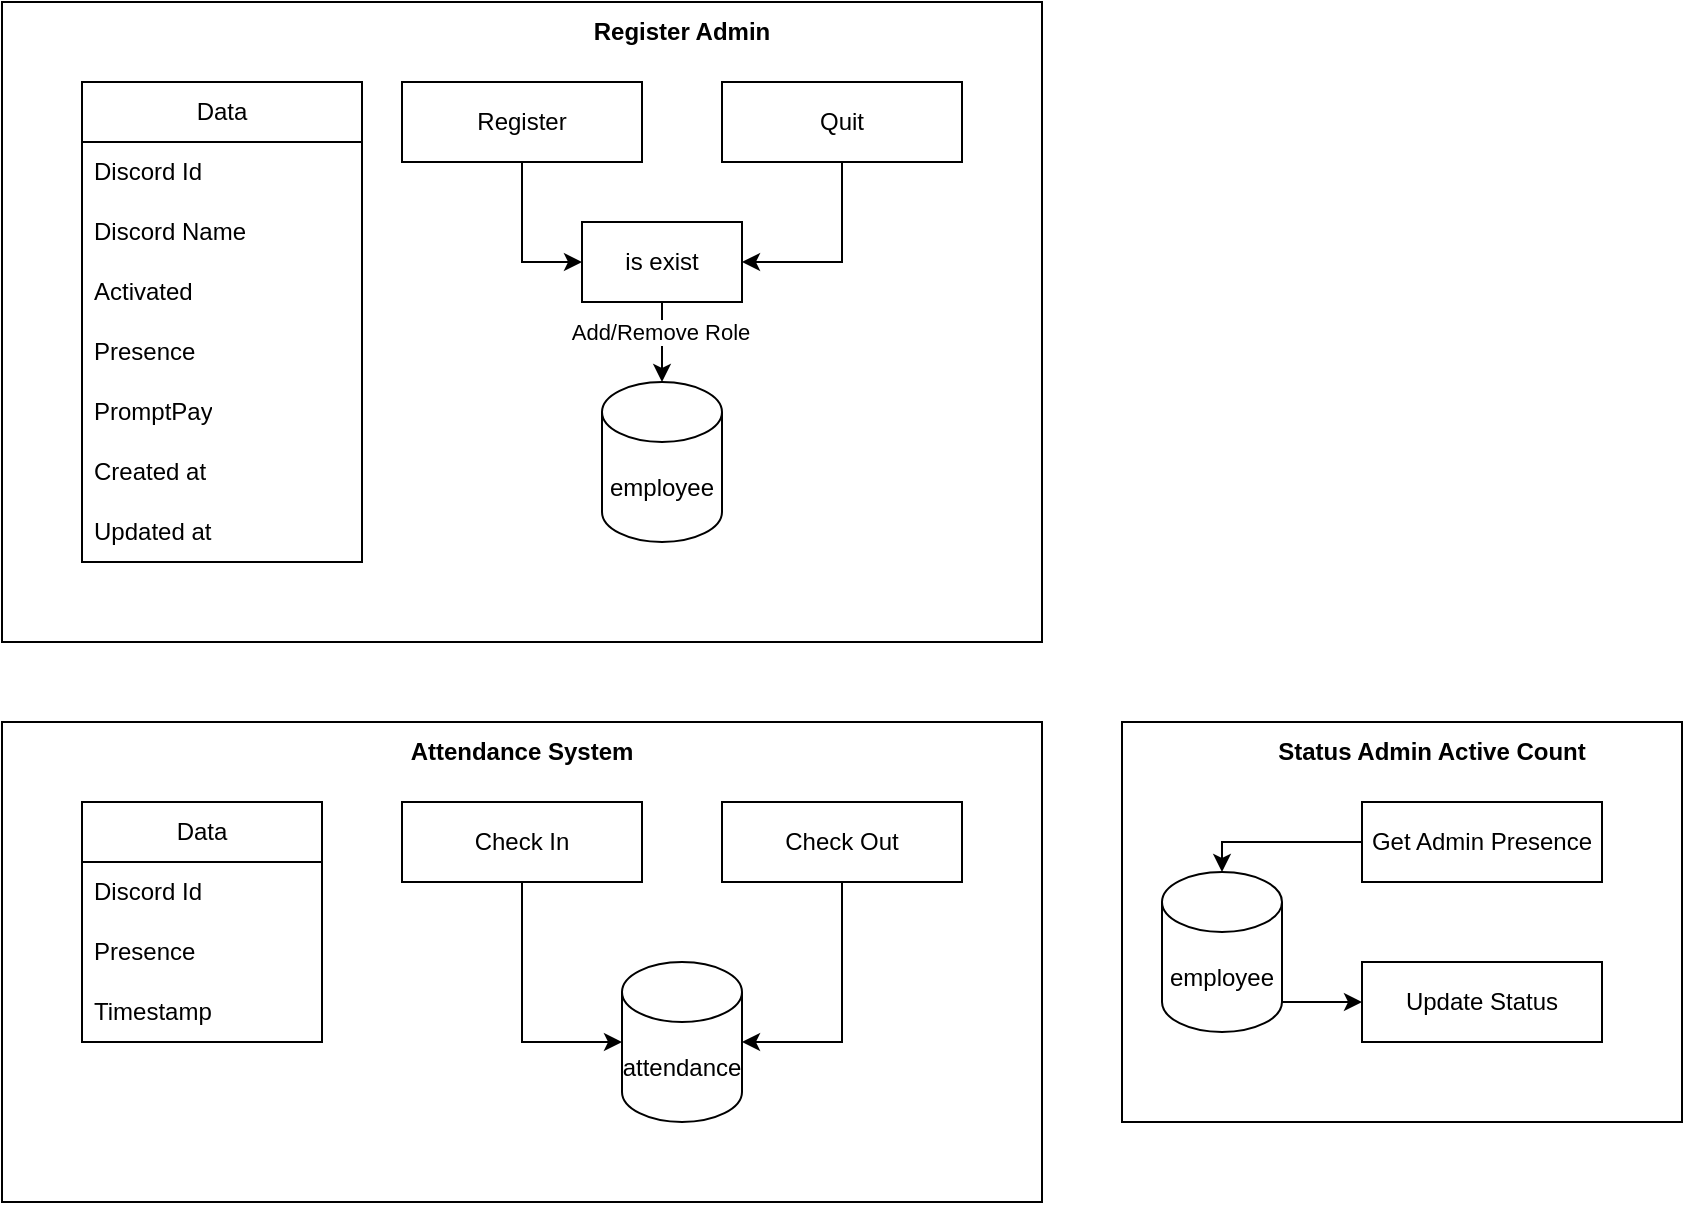 <mxfile version="21.6.1" type="github">
  <diagram name="Page-1" id="9KkLvjiodTEFNLk0Eatf">
    <mxGraphModel dx="989" dy="546" grid="1" gridSize="10" guides="1" tooltips="1" connect="1" arrows="1" fold="1" page="1" pageScale="1" pageWidth="4000" pageHeight="4000" math="0" shadow="0">
      <root>
        <mxCell id="0" />
        <mxCell id="1" parent="0" />
        <mxCell id="krdi9cmxqK3arJJjNhzq-42" value="" style="rounded=0;whiteSpace=wrap;html=1;" vertex="1" parent="1">
          <mxGeometry x="80" y="80" width="520" height="320" as="geometry" />
        </mxCell>
        <mxCell id="krdi9cmxqK3arJJjNhzq-24" value="" style="rounded=0;whiteSpace=wrap;html=1;" vertex="1" parent="1">
          <mxGeometry x="640" y="440" width="280" height="200" as="geometry" />
        </mxCell>
        <mxCell id="krdi9cmxqK3arJJjNhzq-13" value="" style="rounded=0;whiteSpace=wrap;html=1;" vertex="1" parent="1">
          <mxGeometry x="80" y="440" width="520" height="240" as="geometry" />
        </mxCell>
        <mxCell id="krdi9cmxqK3arJJjNhzq-11" style="edgeStyle=orthogonalEdgeStyle;rounded=0;orthogonalLoop=1;jettySize=auto;html=1;entryX=0;entryY=0.5;entryDx=0;entryDy=0;entryPerimeter=0;" edge="1" parent="1" source="krdi9cmxqK3arJJjNhzq-1" target="krdi9cmxqK3arJJjNhzq-10">
          <mxGeometry relative="1" as="geometry" />
        </mxCell>
        <mxCell id="krdi9cmxqK3arJJjNhzq-1" value="Check In" style="rounded=0;whiteSpace=wrap;html=1;" vertex="1" parent="1">
          <mxGeometry x="280" y="480" width="120" height="40" as="geometry" />
        </mxCell>
        <mxCell id="krdi9cmxqK3arJJjNhzq-12" style="edgeStyle=orthogonalEdgeStyle;rounded=0;orthogonalLoop=1;jettySize=auto;html=1;entryX=1;entryY=0.5;entryDx=0;entryDy=0;entryPerimeter=0;" edge="1" parent="1" source="krdi9cmxqK3arJJjNhzq-3" target="krdi9cmxqK3arJJjNhzq-10">
          <mxGeometry relative="1" as="geometry" />
        </mxCell>
        <mxCell id="krdi9cmxqK3arJJjNhzq-3" value="Check Out" style="rounded=0;whiteSpace=wrap;html=1;" vertex="1" parent="1">
          <mxGeometry x="440" y="480" width="120" height="40" as="geometry" />
        </mxCell>
        <mxCell id="krdi9cmxqK3arJJjNhzq-5" value="Data" style="swimlane;fontStyle=0;childLayout=stackLayout;horizontal=1;startSize=30;horizontalStack=0;resizeParent=1;resizeParentMax=0;resizeLast=0;collapsible=1;marginBottom=0;whiteSpace=wrap;html=1;" vertex="1" parent="1">
          <mxGeometry x="120" y="480" width="120" height="120" as="geometry" />
        </mxCell>
        <mxCell id="krdi9cmxqK3arJJjNhzq-6" value="Discord Id" style="text;strokeColor=none;fillColor=none;align=left;verticalAlign=middle;spacingLeft=4;spacingRight=4;overflow=hidden;points=[[0,0.5],[1,0.5]];portConstraint=eastwest;rotatable=0;whiteSpace=wrap;html=1;" vertex="1" parent="krdi9cmxqK3arJJjNhzq-5">
          <mxGeometry y="30" width="120" height="30" as="geometry" />
        </mxCell>
        <mxCell id="krdi9cmxqK3arJJjNhzq-9" value="Presence" style="text;strokeColor=none;fillColor=none;align=left;verticalAlign=middle;spacingLeft=4;spacingRight=4;overflow=hidden;points=[[0,0.5],[1,0.5]];portConstraint=eastwest;rotatable=0;whiteSpace=wrap;html=1;" vertex="1" parent="krdi9cmxqK3arJJjNhzq-5">
          <mxGeometry y="60" width="120" height="30" as="geometry" />
        </mxCell>
        <mxCell id="krdi9cmxqK3arJJjNhzq-8" value="Timestamp" style="text;strokeColor=none;fillColor=none;align=left;verticalAlign=middle;spacingLeft=4;spacingRight=4;overflow=hidden;points=[[0,0.5],[1,0.5]];portConstraint=eastwest;rotatable=0;whiteSpace=wrap;html=1;" vertex="1" parent="krdi9cmxqK3arJJjNhzq-5">
          <mxGeometry y="90" width="120" height="30" as="geometry" />
        </mxCell>
        <mxCell id="krdi9cmxqK3arJJjNhzq-10" value="attendance" style="shape=cylinder3;whiteSpace=wrap;html=1;boundedLbl=1;backgroundOutline=1;size=15;" vertex="1" parent="1">
          <mxGeometry x="390" y="560" width="60" height="80" as="geometry" />
        </mxCell>
        <mxCell id="krdi9cmxqK3arJJjNhzq-14" value="&lt;b&gt;Attendance System&lt;/b&gt;" style="text;html=1;strokeColor=none;fillColor=none;align=center;verticalAlign=middle;whiteSpace=wrap;rounded=0;" vertex="1" parent="1">
          <mxGeometry x="280" y="440" width="120" height="30" as="geometry" />
        </mxCell>
        <mxCell id="krdi9cmxqK3arJJjNhzq-15" value="&lt;b&gt;Status Admin Active Count&lt;/b&gt;" style="text;html=1;strokeColor=none;fillColor=none;align=center;verticalAlign=middle;whiteSpace=wrap;rounded=0;" vertex="1" parent="1">
          <mxGeometry x="710" y="440" width="170" height="30" as="geometry" />
        </mxCell>
        <mxCell id="krdi9cmxqK3arJJjNhzq-21" style="edgeStyle=orthogonalEdgeStyle;rounded=0;orthogonalLoop=1;jettySize=auto;html=1;" edge="1" parent="1" source="krdi9cmxqK3arJJjNhzq-16" target="krdi9cmxqK3arJJjNhzq-17">
          <mxGeometry relative="1" as="geometry">
            <Array as="points">
              <mxPoint x="690" y="500" />
            </Array>
          </mxGeometry>
        </mxCell>
        <mxCell id="krdi9cmxqK3arJJjNhzq-16" value="Get Admin&amp;nbsp;Presence" style="rounded=0;whiteSpace=wrap;html=1;" vertex="1" parent="1">
          <mxGeometry x="760" y="480" width="120" height="40" as="geometry" />
        </mxCell>
        <mxCell id="krdi9cmxqK3arJJjNhzq-22" style="edgeStyle=orthogonalEdgeStyle;rounded=0;orthogonalLoop=1;jettySize=auto;html=1;exitX=1;exitY=1;exitDx=0;exitDy=-15;exitPerimeter=0;entryX=0;entryY=0.5;entryDx=0;entryDy=0;" edge="1" parent="1" source="krdi9cmxqK3arJJjNhzq-17" target="krdi9cmxqK3arJJjNhzq-19">
          <mxGeometry relative="1" as="geometry" />
        </mxCell>
        <mxCell id="krdi9cmxqK3arJJjNhzq-17" value="employee" style="shape=cylinder3;whiteSpace=wrap;html=1;boundedLbl=1;backgroundOutline=1;size=15;" vertex="1" parent="1">
          <mxGeometry x="660" y="515" width="60" height="80" as="geometry" />
        </mxCell>
        <mxCell id="krdi9cmxqK3arJJjNhzq-19" value="Update Status" style="rounded=0;whiteSpace=wrap;html=1;" vertex="1" parent="1">
          <mxGeometry x="760" y="560" width="120" height="40" as="geometry" />
        </mxCell>
        <mxCell id="krdi9cmxqK3arJJjNhzq-26" value="&lt;b&gt;Register Admin&lt;/b&gt;" style="text;html=1;strokeColor=none;fillColor=none;align=center;verticalAlign=middle;whiteSpace=wrap;rounded=0;" vertex="1" parent="1">
          <mxGeometry x="360" y="80" width="120" height="30" as="geometry" />
        </mxCell>
        <mxCell id="krdi9cmxqK3arJJjNhzq-44" style="edgeStyle=orthogonalEdgeStyle;rounded=0;orthogonalLoop=1;jettySize=auto;html=1;exitX=0.5;exitY=1;exitDx=0;exitDy=0;entryX=0;entryY=0.5;entryDx=0;entryDy=0;" edge="1" parent="1" source="krdi9cmxqK3arJJjNhzq-27" target="krdi9cmxqK3arJJjNhzq-43">
          <mxGeometry relative="1" as="geometry" />
        </mxCell>
        <mxCell id="krdi9cmxqK3arJJjNhzq-27" value="Register" style="rounded=0;whiteSpace=wrap;html=1;" vertex="1" parent="1">
          <mxGeometry x="280" y="120" width="120" height="40" as="geometry" />
        </mxCell>
        <mxCell id="krdi9cmxqK3arJJjNhzq-45" style="edgeStyle=orthogonalEdgeStyle;rounded=0;orthogonalLoop=1;jettySize=auto;html=1;entryX=1;entryY=0.5;entryDx=0;entryDy=0;" edge="1" parent="1" source="krdi9cmxqK3arJJjNhzq-28" target="krdi9cmxqK3arJJjNhzq-43">
          <mxGeometry relative="1" as="geometry" />
        </mxCell>
        <mxCell id="krdi9cmxqK3arJJjNhzq-28" value="Quit" style="rounded=0;whiteSpace=wrap;html=1;" vertex="1" parent="1">
          <mxGeometry x="440" y="120" width="120" height="40" as="geometry" />
        </mxCell>
        <mxCell id="krdi9cmxqK3arJJjNhzq-29" value="Data" style="swimlane;fontStyle=0;childLayout=stackLayout;horizontal=1;startSize=30;horizontalStack=0;resizeParent=1;resizeParentMax=0;resizeLast=0;collapsible=1;marginBottom=0;whiteSpace=wrap;html=1;" vertex="1" parent="1">
          <mxGeometry x="120" y="120" width="140" height="240" as="geometry" />
        </mxCell>
        <mxCell id="krdi9cmxqK3arJJjNhzq-30" value="Discord Id" style="text;strokeColor=none;fillColor=none;align=left;verticalAlign=middle;spacingLeft=4;spacingRight=4;overflow=hidden;points=[[0,0.5],[1,0.5]];portConstraint=eastwest;rotatable=0;whiteSpace=wrap;html=1;" vertex="1" parent="krdi9cmxqK3arJJjNhzq-29">
          <mxGeometry y="30" width="140" height="30" as="geometry" />
        </mxCell>
        <mxCell id="krdi9cmxqK3arJJjNhzq-31" value="Discord Name" style="text;strokeColor=none;fillColor=none;align=left;verticalAlign=middle;spacingLeft=4;spacingRight=4;overflow=hidden;points=[[0,0.5],[1,0.5]];portConstraint=eastwest;rotatable=0;whiteSpace=wrap;html=1;" vertex="1" parent="krdi9cmxqK3arJJjNhzq-29">
          <mxGeometry y="60" width="140" height="30" as="geometry" />
        </mxCell>
        <mxCell id="krdi9cmxqK3arJJjNhzq-34" value="Activated" style="text;strokeColor=none;fillColor=none;align=left;verticalAlign=middle;spacingLeft=4;spacingRight=4;overflow=hidden;points=[[0,0.5],[1,0.5]];portConstraint=eastwest;rotatable=0;whiteSpace=wrap;html=1;" vertex="1" parent="krdi9cmxqK3arJJjNhzq-29">
          <mxGeometry y="90" width="140" height="30" as="geometry" />
        </mxCell>
        <mxCell id="krdi9cmxqK3arJJjNhzq-41" value="Presence" style="text;strokeColor=none;fillColor=none;align=left;verticalAlign=middle;spacingLeft=4;spacingRight=4;overflow=hidden;points=[[0,0.5],[1,0.5]];portConstraint=eastwest;rotatable=0;whiteSpace=wrap;html=1;" vertex="1" parent="krdi9cmxqK3arJJjNhzq-29">
          <mxGeometry y="120" width="140" height="30" as="geometry" />
        </mxCell>
        <mxCell id="krdi9cmxqK3arJJjNhzq-49" value="PromptPay" style="text;strokeColor=none;fillColor=none;align=left;verticalAlign=middle;spacingLeft=4;spacingRight=4;overflow=hidden;points=[[0,0.5],[1,0.5]];portConstraint=eastwest;rotatable=0;whiteSpace=wrap;html=1;" vertex="1" parent="krdi9cmxqK3arJJjNhzq-29">
          <mxGeometry y="150" width="140" height="30" as="geometry" />
        </mxCell>
        <mxCell id="krdi9cmxqK3arJJjNhzq-32" value="Created at" style="text;strokeColor=none;fillColor=none;align=left;verticalAlign=middle;spacingLeft=4;spacingRight=4;overflow=hidden;points=[[0,0.5],[1,0.5]];portConstraint=eastwest;rotatable=0;whiteSpace=wrap;html=1;" vertex="1" parent="krdi9cmxqK3arJJjNhzq-29">
          <mxGeometry y="180" width="140" height="30" as="geometry" />
        </mxCell>
        <mxCell id="krdi9cmxqK3arJJjNhzq-33" value="Updated at" style="text;strokeColor=none;fillColor=none;align=left;verticalAlign=middle;spacingLeft=4;spacingRight=4;overflow=hidden;points=[[0,0.5],[1,0.5]];portConstraint=eastwest;rotatable=0;whiteSpace=wrap;html=1;" vertex="1" parent="krdi9cmxqK3arJJjNhzq-29">
          <mxGeometry y="210" width="140" height="30" as="geometry" />
        </mxCell>
        <mxCell id="krdi9cmxqK3arJJjNhzq-36" value="employee" style="shape=cylinder3;whiteSpace=wrap;html=1;boundedLbl=1;backgroundOutline=1;size=15;" vertex="1" parent="1">
          <mxGeometry x="380" y="270" width="60" height="80" as="geometry" />
        </mxCell>
        <mxCell id="krdi9cmxqK3arJJjNhzq-47" style="edgeStyle=orthogonalEdgeStyle;rounded=0;orthogonalLoop=1;jettySize=auto;html=1;exitX=0.5;exitY=1;exitDx=0;exitDy=0;entryX=0.5;entryY=0;entryDx=0;entryDy=0;entryPerimeter=0;" edge="1" parent="1" source="krdi9cmxqK3arJJjNhzq-43" target="krdi9cmxqK3arJJjNhzq-36">
          <mxGeometry relative="1" as="geometry" />
        </mxCell>
        <mxCell id="krdi9cmxqK3arJJjNhzq-48" value="Add/Remove Role" style="edgeLabel;html=1;align=center;verticalAlign=middle;resizable=0;points=[];" vertex="1" connectable="0" parent="krdi9cmxqK3arJJjNhzq-47">
          <mxGeometry x="-0.248" y="-1" relative="1" as="geometry">
            <mxPoint as="offset" />
          </mxGeometry>
        </mxCell>
        <mxCell id="krdi9cmxqK3arJJjNhzq-43" value="is exist" style="rounded=0;whiteSpace=wrap;html=1;" vertex="1" parent="1">
          <mxGeometry x="370" y="190" width="80" height="40" as="geometry" />
        </mxCell>
      </root>
    </mxGraphModel>
  </diagram>
</mxfile>
